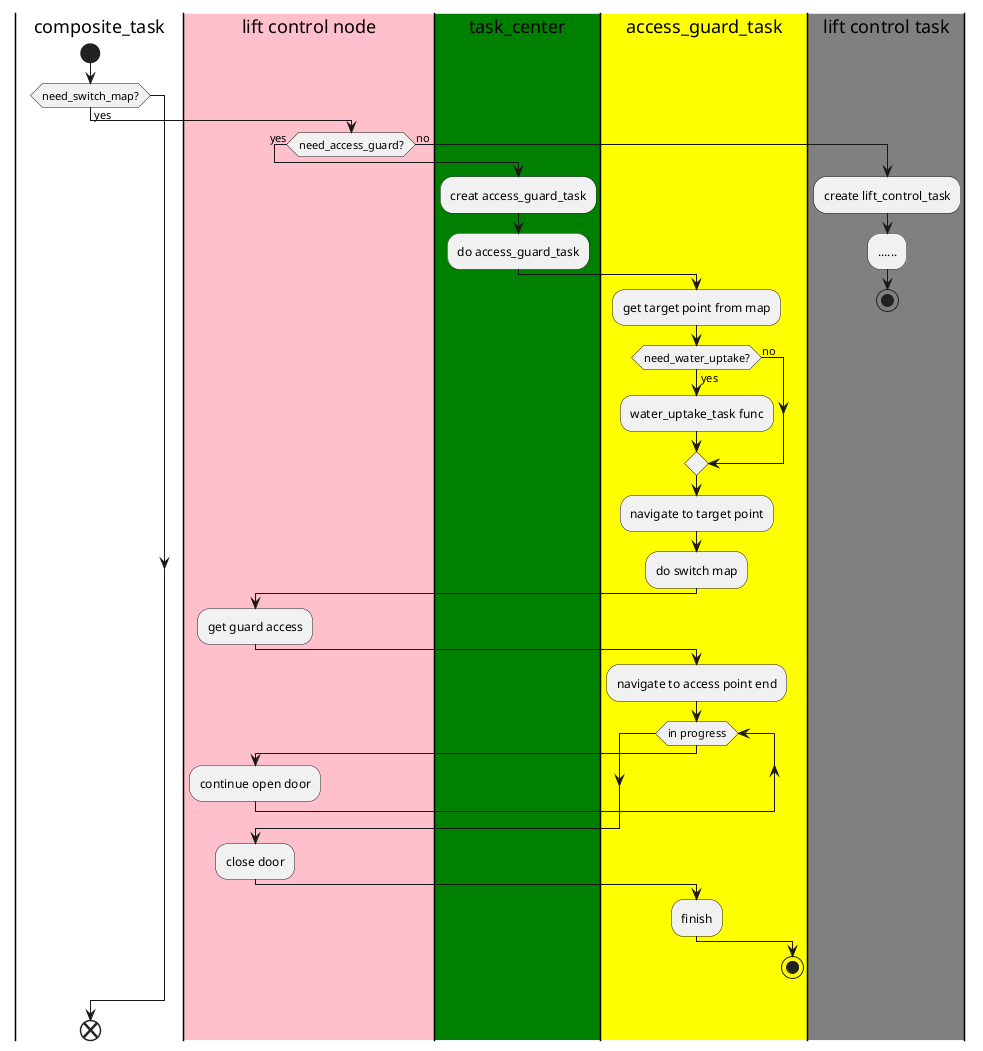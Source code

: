 @startuml
|composite_task|
start
' judge whether need to switch map
if (need_switch_map?) then (yes)
    |#pink|lift control node|
    if (need_access_guard?) then (yes)
        |#green|task_center|
        :creat access_guard_task;
        :do access_guard_task;
        |#yellow|access_guard_task|
        :get target point from map;
        if (need_water_uptake?) then (yes)
            :water_uptake_task func;
        else (no)
        endif
        :navigate to target point;
        :do switch map;
        |lift control node|
        :get guard access;
        |access_guard_task|
        :navigate to access point end;
        while (in progress)
            |lift control node|
            :continue open door;
        endwhile 
        :close door;
        |access_guard_task|
        :finish;

    else (no)
        |#Grey|lift control task|
        :create lift_control_task;
        :......;
        stop
    |access_guard_task|
    endif
    
    stop
|composite_task|
endif
' yes -> judge which type switch map task we need
' if need access guard task -> create access_guard_task
' if need lift control task -> create lift_control_task
' do access_guard_task
' get target point from map
' judge whether need to water_uptake
' yes -> water_uptake func
' no -> continue
' navigate to target point
' do switch map
' get guard access 
' navigate to access point end
' if in progress -> continue to open door
' if end -> close door
' no -> end
end
@enduml